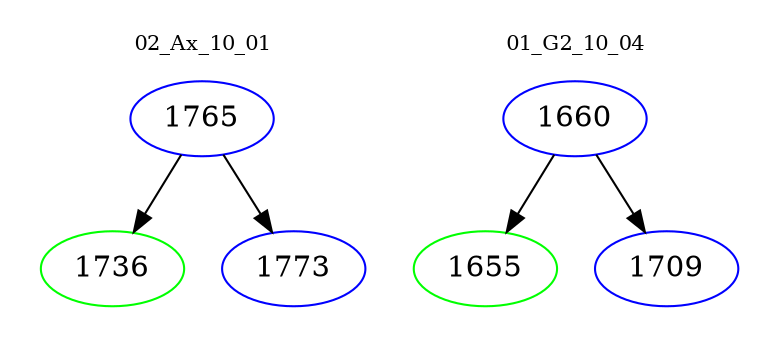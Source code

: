 digraph{
subgraph cluster_0 {
color = white
label = "02_Ax_10_01";
fontsize=10;
T0_1765 [label="1765", color="blue"]
T0_1765 -> T0_1736 [color="black"]
T0_1736 [label="1736", color="green"]
T0_1765 -> T0_1773 [color="black"]
T0_1773 [label="1773", color="blue"]
}
subgraph cluster_1 {
color = white
label = "01_G2_10_04";
fontsize=10;
T1_1660 [label="1660", color="blue"]
T1_1660 -> T1_1655 [color="black"]
T1_1655 [label="1655", color="green"]
T1_1660 -> T1_1709 [color="black"]
T1_1709 [label="1709", color="blue"]
}
}
